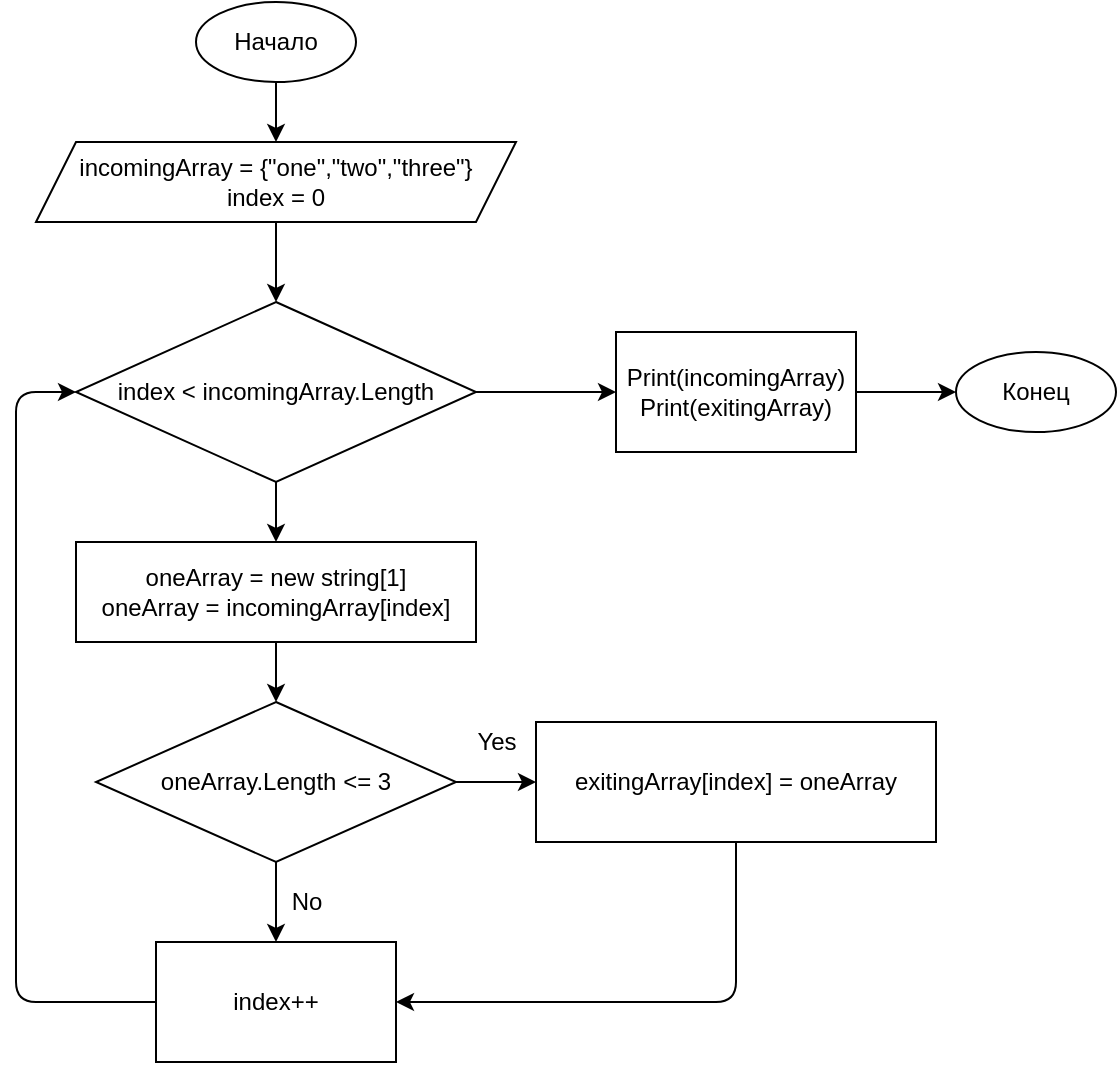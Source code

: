 <mxfile>
    <diagram id="rR8fdMio5X1leefnbeaY" name="Итоговое задание">
        <mxGraphModel dx="1093" dy="506" grid="1" gridSize="10" guides="1" tooltips="1" connect="1" arrows="1" fold="1" page="1" pageScale="1" pageWidth="827" pageHeight="1169" math="0" shadow="0">
            <root>
                <mxCell id="0"/>
                <mxCell id="1" parent="0"/>
                <mxCell id="9" value="" style="edgeStyle=none;html=1;" edge="1" parent="1" source="2" target="8">
                    <mxGeometry relative="1" as="geometry"/>
                </mxCell>
                <mxCell id="2" value="Начало" style="ellipse;whiteSpace=wrap;html=1;" vertex="1" parent="1">
                    <mxGeometry x="290" y="10" width="80" height="40" as="geometry"/>
                </mxCell>
                <mxCell id="4" value="Конец" style="ellipse;whiteSpace=wrap;html=1;" vertex="1" parent="1">
                    <mxGeometry x="670" y="185" width="80" height="40" as="geometry"/>
                </mxCell>
                <mxCell id="11" value="" style="edgeStyle=none;html=1;" edge="1" parent="1" source="8" target="10">
                    <mxGeometry relative="1" as="geometry"/>
                </mxCell>
                <mxCell id="8" value="incomingArray = {&quot;one&quot;,&quot;two&quot;,&quot;three&quot;}&lt;br&gt;index = 0" style="shape=parallelogram;perimeter=parallelogramPerimeter;whiteSpace=wrap;html=1;fixedSize=1;" vertex="1" parent="1">
                    <mxGeometry x="210" y="80" width="240" height="40" as="geometry"/>
                </mxCell>
                <mxCell id="13" value="" style="edgeStyle=none;html=1;" edge="1" parent="1" source="10" target="12">
                    <mxGeometry relative="1" as="geometry"/>
                </mxCell>
                <mxCell id="16" value="" style="edgeStyle=none;html=1;" edge="1" parent="1" source="10" target="15">
                    <mxGeometry relative="1" as="geometry"/>
                </mxCell>
                <mxCell id="10" value="index &amp;lt; incomingArray.Length" style="rhombus;whiteSpace=wrap;html=1;" vertex="1" parent="1">
                    <mxGeometry x="230" y="160" width="200" height="90" as="geometry"/>
                </mxCell>
                <mxCell id="14" value="" style="edgeStyle=none;html=1;" edge="1" parent="1" source="12" target="4">
                    <mxGeometry relative="1" as="geometry"/>
                </mxCell>
                <mxCell id="12" value="Print(incomingArray)&lt;br&gt;Print(exitingArray)" style="whiteSpace=wrap;html=1;" vertex="1" parent="1">
                    <mxGeometry x="500" y="175" width="120" height="60" as="geometry"/>
                </mxCell>
                <mxCell id="18" value="" style="edgeStyle=none;html=1;" edge="1" parent="1" source="15" target="17">
                    <mxGeometry relative="1" as="geometry"/>
                </mxCell>
                <mxCell id="15" value="&lt;span&gt;oneArray = new string[1]&lt;br&gt;oneArray = incomingArray[index]&lt;br&gt;&lt;/span&gt;" style="whiteSpace=wrap;html=1;" vertex="1" parent="1">
                    <mxGeometry x="230" y="280" width="200" height="50" as="geometry"/>
                </mxCell>
                <mxCell id="20" value="" style="edgeStyle=none;html=1;" edge="1" parent="1" source="17" target="19">
                    <mxGeometry relative="1" as="geometry"/>
                </mxCell>
                <mxCell id="26" value="" style="edgeStyle=none;html=1;" edge="1" parent="1" source="17" target="25">
                    <mxGeometry relative="1" as="geometry"/>
                </mxCell>
                <mxCell id="17" value="oneArray.Length &amp;lt;= 3" style="rhombus;whiteSpace=wrap;html=1;" vertex="1" parent="1">
                    <mxGeometry x="240" y="360" width="180" height="80" as="geometry"/>
                </mxCell>
                <mxCell id="27" style="edgeStyle=none;html=1;entryX=1;entryY=0.5;entryDx=0;entryDy=0;" edge="1" parent="1" source="19" target="25">
                    <mxGeometry relative="1" as="geometry">
                        <Array as="points">
                            <mxPoint x="560" y="510"/>
                        </Array>
                    </mxGeometry>
                </mxCell>
                <mxCell id="19" value="exitingArray[index] = oneArray" style="whiteSpace=wrap;html=1;" vertex="1" parent="1">
                    <mxGeometry x="460" y="370" width="200" height="60" as="geometry"/>
                </mxCell>
                <mxCell id="21" value="Yes" style="text;html=1;align=center;verticalAlign=middle;resizable=0;points=[];autosize=1;strokeColor=none;fillColor=none;" vertex="1" parent="1">
                    <mxGeometry x="420" y="370" width="40" height="20" as="geometry"/>
                </mxCell>
                <mxCell id="24" value="No" style="text;html=1;align=center;verticalAlign=middle;resizable=0;points=[];autosize=1;strokeColor=none;fillColor=none;" vertex="1" parent="1">
                    <mxGeometry x="330" y="450" width="30" height="20" as="geometry"/>
                </mxCell>
                <mxCell id="28" style="edgeStyle=none;html=1;entryX=0;entryY=0.5;entryDx=0;entryDy=0;" edge="1" parent="1" source="25" target="10">
                    <mxGeometry relative="1" as="geometry">
                        <Array as="points">
                            <mxPoint x="200" y="510"/>
                            <mxPoint x="200" y="205"/>
                        </Array>
                    </mxGeometry>
                </mxCell>
                <mxCell id="25" value="index++" style="whiteSpace=wrap;html=1;" vertex="1" parent="1">
                    <mxGeometry x="270" y="480" width="120" height="60" as="geometry"/>
                </mxCell>
            </root>
        </mxGraphModel>
    </diagram>
</mxfile>